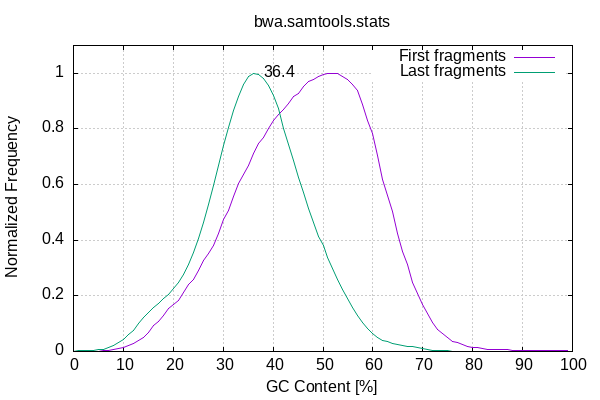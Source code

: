 
            set terminal png size 600,400 truecolor
            set output "bwa.samtools.stats.plot/gc-content.png"
            set grid xtics ytics y2tics back lc rgb "#cccccc"
            set title "bwa.samtools.stats" noenhanced
            set ylabel "Normalized Frequency"
            set xlabel "GC Content [%]"
            set yrange [0:1.1]
            set label sprintf("%.1f",36.43) at 36.43,1 front offset 1,0
            plot '-' smooth csplines with lines lc 1 title 'First fragments' , '-' smooth csplines with lines lc 2 title 'Last fragments'
        0	0.000961
1	0.000620
1	0.000656
2	0.000773
3	0.000922
4	0.001112
4	0.001377
5	0.001775
6	0.002340
7	0.003235
8	0.004602
8	0.006500
9	0.009076
10	0.012616
11	0.017124
11	0.022838
12	0.030262
13	0.039482
14	0.050425
15	0.063041
15	0.077100
16	0.092070
17	0.107293
18	0.123180
18	0.138720
19	0.153813
20	0.169505
21	0.185075
22	0.202243
22	0.220193
23	0.239650
24	0.259647
25	0.280961
25	0.303138
26	0.326723
27	0.352259
28	0.380584
29	0.410240
29	0.441378
30	0.473114
31	0.506235
32	0.539226
32	0.572367
33	0.604324
34	0.636554
35	0.668413
36	0.698805
36	0.725610
37	0.748002
38	0.769038
39	0.789807
39	0.810426
40	0.831231
41	0.850760
42	0.869284
43	0.884994
43	0.900522
44	0.914918
45	0.928892
46	0.943425
46	0.958210
47	0.970347
48	0.979179
49	0.987341
50	0.995801
51	0.998816
51	0.998988
52	1.000000
53	0.998873
54	0.993179
54	0.985390
55	0.978021
56	0.959420
57	0.936531
58	0.906239
58	0.871381
59	0.831360
60	0.785427
61	0.733707
61	0.678674
62	0.619417
63	0.561073
64	0.503791
65	0.448684
65	0.399819
66	0.357717
67	0.312904
68	0.265572
68	0.232945
69	0.208285
70	0.169924
71	0.136532
72	0.115424
72	0.096041
73	0.079397
74	0.065737
75	0.054178
75	0.045064
76	0.037297
77	0.030897
78	0.025673
79	0.021301
79	0.017779
80	0.014961
81	0.012747
82	0.010992
82	0.009678
83	0.008553
84	0.007675
85	0.006994
86	0.006374
86	0.005950
87	0.005524
88	0.005171
89	0.004907
89	0.004734
90	0.004554
91	0.004392
92	0.004267
93	0.004162
93	0.004088
94	0.004079
95	0.003974
96	0.003959
96	0.003865
97	0.003836
98	0.003860
99	0.004510
end
0	0.001542
0	0.001724
1	0.001918
2	0.002161
2	0.002486
3	0.002921
4	0.003518
4	0.004358
5	0.005624
6	0.007419
6	0.010047
7	0.013510
8	0.018069
8	0.023797
9	0.030911
10	0.039236
10	0.048806
11	0.059600
12	0.071060
12	0.083204
13	0.095907
13	0.108513
14	0.121151
15	0.133501
15	0.145345
16	0.157010
17	0.168283
17	0.178524
18	0.189512
19	0.200811
19	0.212546
20	0.225693
21	0.240585
21	0.257498
22	0.277675
23	0.300639
23	0.326920
24	0.356664
25	0.389172
25	0.425283
26	0.464861
27	0.506831
27	0.551032
28	0.596560
29	0.643429
29	0.691719
30	0.738794
31	0.784080
31	0.826725
32	0.866725
33	0.901797
33	0.934194
34	0.960910
35	0.980873
35	0.993829
36	1.000000
37	0.999436
37	0.993865
38	0.982027
39	0.965591
39	0.944155
40	0.918466
41	0.888701
41	0.856250
42	0.821352
42	0.783760
43	0.745668
44	0.705642
44	0.665619
45	0.626559
46	0.588580
46	0.551192
47	0.515488
48	0.481440
48	0.447775
49	0.413088
50	0.381007
51	0.351460
51	0.323774
52	0.297470
53	0.271886
53	0.246964
54	0.224445
55	0.202407
55	0.179726
56	0.158043
57	0.138450
57	0.121720
58	0.105452
59	0.089699
59	0.075186
60	0.063328
61	0.053588
61	0.046264
62	0.040677
63	0.036101
63	0.032350
64	0.029182
65	0.026772
65	0.024603
66	0.022341
67	0.020072
67	0.018251
68	0.016922
69	0.015637
69	0.013681
70	0.010634
71	0.007601
71	0.005442
72	0.004081
72	0.003276
73	0.002657
74	0.002252
74	0.001999
75	0.001815
76	0.001646
76	0.001558
77	0.001435
78	0.001333
78	0.001243
79	0.001174
80	0.001090
80	0.001006
81	0.000953
82	0.000899
82	0.000854
83	0.000811
84	0.000751
84	0.000720
85	0.000670
86	0.000630
86	0.000594
87	0.000589
88	0.000545
88	0.000516
89	0.000481
90	0.000468
90	0.000441
91	0.000429
92	0.000413
92	0.000395
93	0.000381
94	0.000375
94	0.000364
95	0.000352
96	0.000360
96	0.000368
97	0.000388
98	0.000411
98	0.000490
99	0.000685
end

